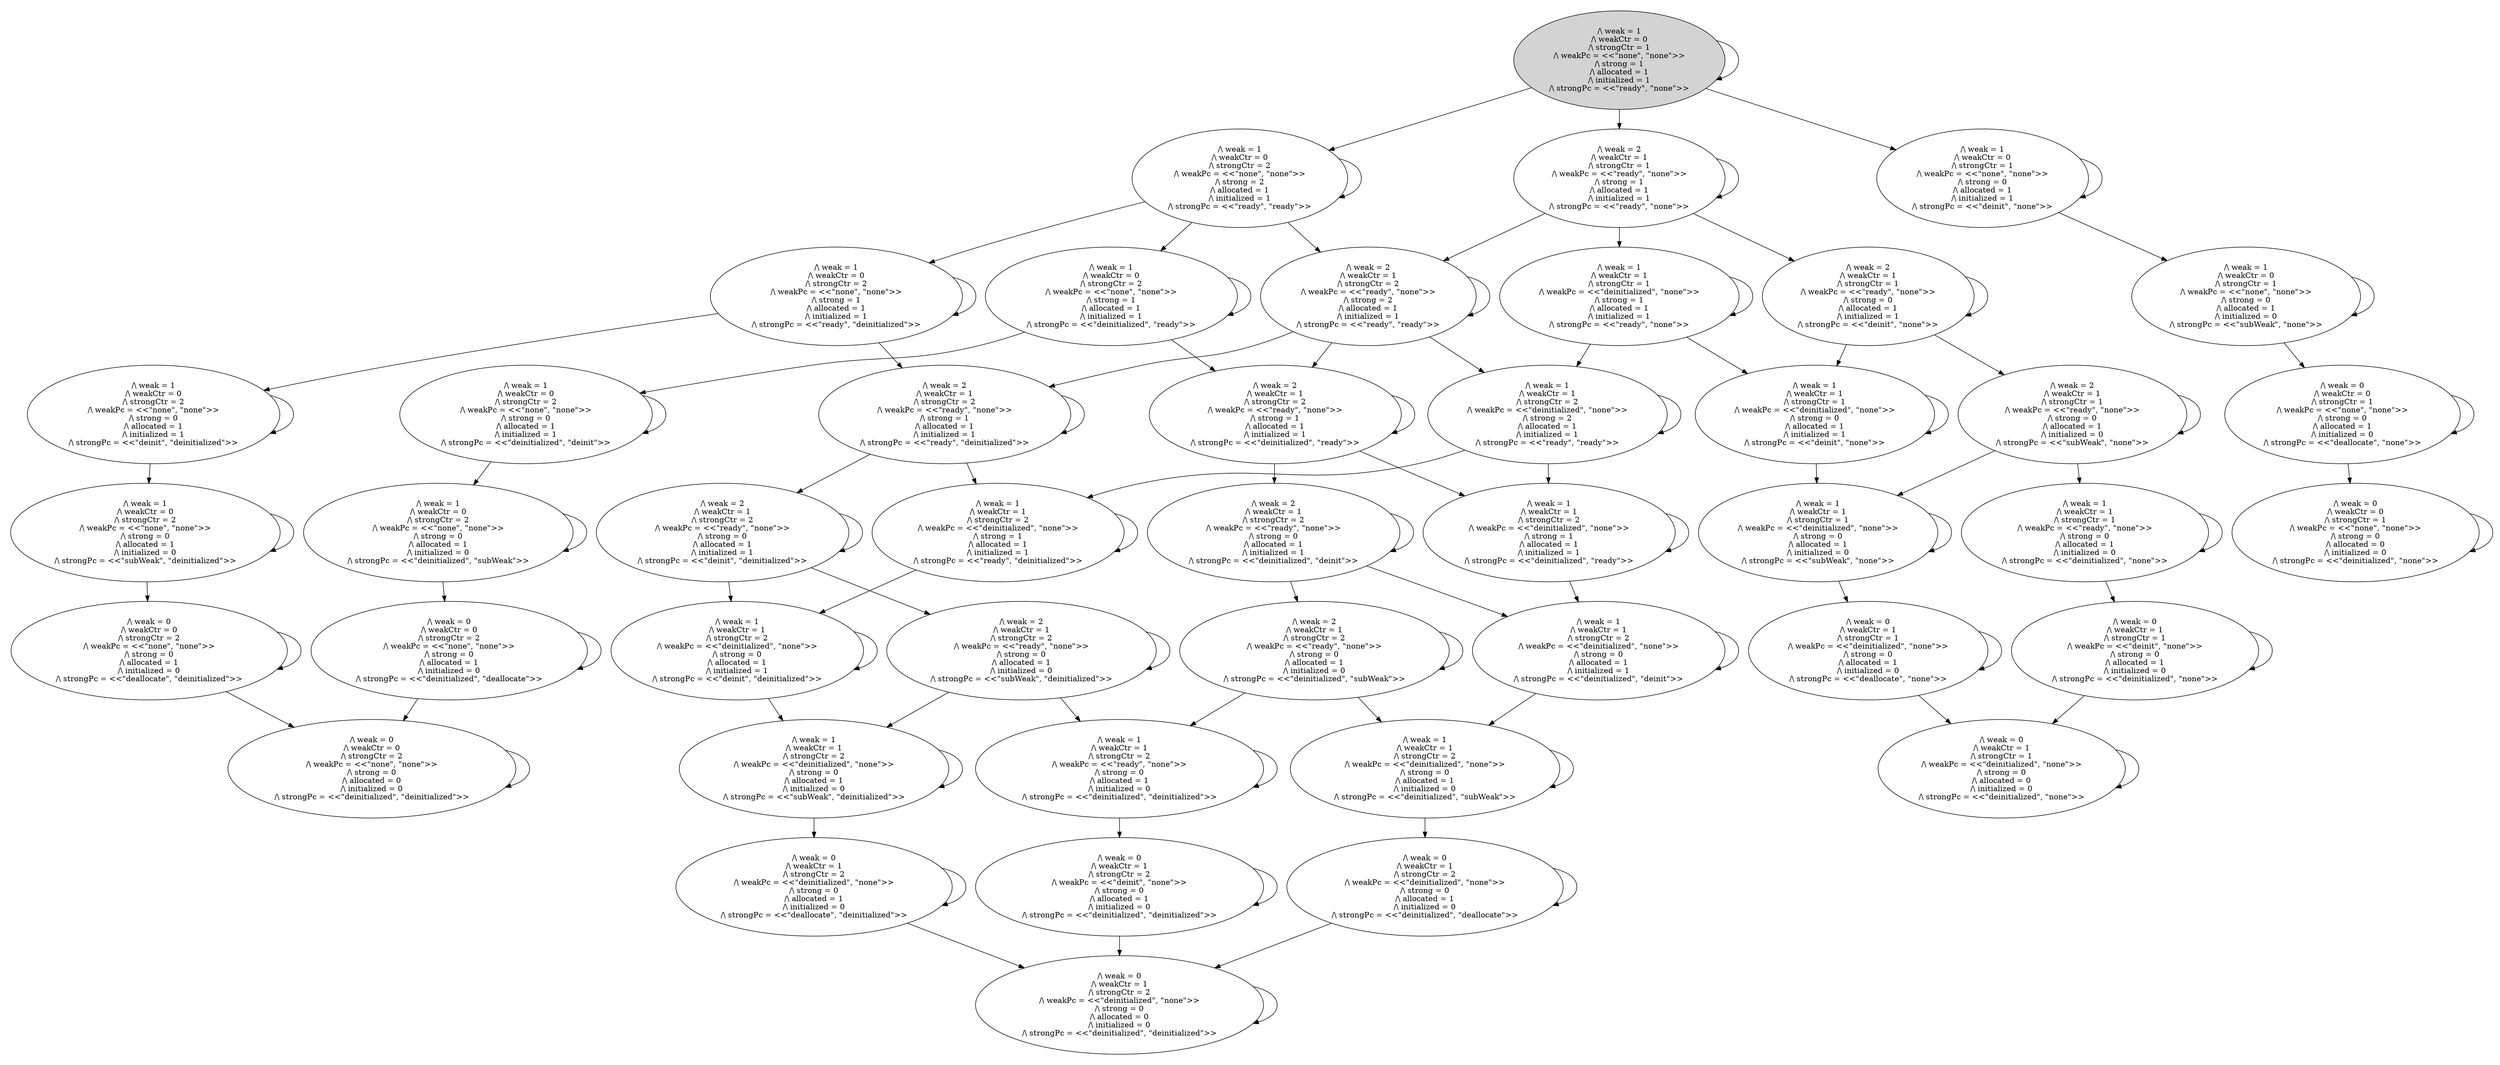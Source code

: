 strict digraph DiskGraph {
nodesep=0.35;
subgraph cluster_graph {
color="white";
4905498895805895578 [label="/\\ weak = 1\n/\\ weakCtr = 0\n/\\ strongCtr = 1\n/\\ weakPc = <<\"none\", \"none\">>\n/\\ strong = 1\n/\\ allocated = 1\n/\\ initialized = 1\n/\\ strongPc = <<\"ready\", \"none\">>",style = filled]
4905498895805895578 -> -273026278877132037 [label="",color="black",fontcolor="black"];
-273026278877132037 [label="/\\ weak = 1\n/\\ weakCtr = 0\n/\\ strongCtr = 2\n/\\ weakPc = <<\"none\", \"none\">>\n/\\ strong = 2\n/\\ allocated = 1\n/\\ initialized = 1\n/\\ strongPc = <<\"ready\", \"ready\">>"];
4905498895805895578 -> -3031184515581656904 [label="",color="black",fontcolor="black"];
-3031184515581656904 [label="/\\ weak = 2\n/\\ weakCtr = 1\n/\\ strongCtr = 1\n/\\ weakPc = <<\"ready\", \"none\">>\n/\\ strong = 1\n/\\ allocated = 1\n/\\ initialized = 1\n/\\ strongPc = <<\"ready\", \"none\">>"];
4905498895805895578 -> -5971332775096822237 [label="",color="black",fontcolor="black"];
-5971332775096822237 [label="/\\ weak = 1\n/\\ weakCtr = 0\n/\\ strongCtr = 1\n/\\ weakPc = <<\"none\", \"none\">>\n/\\ strong = 0\n/\\ allocated = 1\n/\\ initialized = 1\n/\\ strongPc = <<\"deinit\", \"none\">>"];
4905498895805895578 -> 4905498895805895578 [label="",color="black",fontcolor="black"];
-273026278877132037 -> 5800879293985666945 [label="",color="black",fontcolor="black"];
5800879293985666945 [label="/\\ weak = 2\n/\\ weakCtr = 1\n/\\ strongCtr = 2\n/\\ weakPc = <<\"ready\", \"none\">>\n/\\ strong = 2\n/\\ allocated = 1\n/\\ initialized = 1\n/\\ strongPc = <<\"ready\", \"ready\">>"];
-273026278877132037 -> 5800879293985666945 [label="",color="black",fontcolor="black"];
-273026278877132037 -> 7454529592892911997 [label="",color="black",fontcolor="black"];
7454529592892911997 [label="/\\ weak = 1\n/\\ weakCtr = 0\n/\\ strongCtr = 2\n/\\ weakPc = <<\"none\", \"none\">>\n/\\ strong = 1\n/\\ allocated = 1\n/\\ initialized = 1\n/\\ strongPc = <<\"deinitialized\", \"ready\">>"];
-273026278877132037 -> 3254367520967693926 [label="",color="black",fontcolor="black"];
3254367520967693926 [label="/\\ weak = 1\n/\\ weakCtr = 0\n/\\ strongCtr = 2\n/\\ weakPc = <<\"none\", \"none\">>\n/\\ strong = 1\n/\\ allocated = 1\n/\\ initialized = 1\n/\\ strongPc = <<\"ready\", \"deinitialized\">>"];
-273026278877132037 -> -273026278877132037 [label="",color="black",fontcolor="black"];
-3031184515581656904 -> 5800879293985666945 [label="",color="black",fontcolor="black"];
-3031184515581656904 -> 5800879293985666945 [label="",color="black",fontcolor="black"];
-3031184515581656904 -> 3108548632634025533 [label="",color="black",fontcolor="black"];
3108548632634025533 [label="/\\ weak = 2\n/\\ weakCtr = 1\n/\\ strongCtr = 1\n/\\ weakPc = <<\"ready\", \"none\">>\n/\\ strong = 0\n/\\ allocated = 1\n/\\ initialized = 1\n/\\ strongPc = <<\"deinit\", \"none\">>"];
-3031184515581656904 -> -1898239039626667181 [label="",color="black",fontcolor="black"];
-1898239039626667181 [label="/\\ weak = 1\n/\\ weakCtr = 1\n/\\ strongCtr = 1\n/\\ weakPc = <<\"deinitialized\", \"none\">>\n/\\ strong = 1\n/\\ allocated = 1\n/\\ initialized = 1\n/\\ strongPc = <<\"ready\", \"none\">>"];
-3031184515581656904 -> -3031184515581656904 [label="",color="black",fontcolor="black"];
-5971332775096822237 -> 6063713797478132799 [label="",color="black",fontcolor="black"];
6063713797478132799 [label="/\\ weak = 1\n/\\ weakCtr = 0\n/\\ strongCtr = 1\n/\\ weakPc = <<\"none\", \"none\">>\n/\\ strong = 0\n/\\ allocated = 1\n/\\ initialized = 0\n/\\ strongPc = <<\"subWeak\", \"none\">>"];
-5971332775096822237 -> -5971332775096822237 [label="",color="black",fontcolor="black"];
5800879293985666945 -> 3849659067357206696 [label="",color="black",fontcolor="black"];
3849659067357206696 [label="/\\ weak = 2\n/\\ weakCtr = 1\n/\\ strongCtr = 2\n/\\ weakPc = <<\"ready\", \"none\">>\n/\\ strong = 1\n/\\ allocated = 1\n/\\ initialized = 1\n/\\ strongPc = <<\"deinitialized\", \"ready\">>"];
5800879293985666945 -> 9166696238302494643 [label="",color="black",fontcolor="black"];
9166696238302494643 [label="/\\ weak = 2\n/\\ weakCtr = 1\n/\\ strongCtr = 2\n/\\ weakPc = <<\"ready\", \"none\">>\n/\\ strong = 1\n/\\ allocated = 1\n/\\ initialized = 1\n/\\ strongPc = <<\"ready\", \"deinitialized\">>"];
5800879293985666945 -> -5071218002237177803 [label="",color="black",fontcolor="black"];
-5071218002237177803 [label="/\\ weak = 1\n/\\ weakCtr = 1\n/\\ strongCtr = 2\n/\\ weakPc = <<\"deinitialized\", \"none\">>\n/\\ strong = 2\n/\\ allocated = 1\n/\\ initialized = 1\n/\\ strongPc = <<\"ready\", \"ready\">>"];
5800879293985666945 -> 5800879293985666945 [label="",color="black",fontcolor="black"];
7454529592892911997 -> 3849659067357206696 [label="",color="black",fontcolor="black"];
7454529592892911997 -> -2414025830462990233 [label="",color="black",fontcolor="black"];
-2414025830462990233 [label="/\\ weak = 1\n/\\ weakCtr = 0\n/\\ strongCtr = 2\n/\\ weakPc = <<\"none\", \"none\">>\n/\\ strong = 0\n/\\ allocated = 1\n/\\ initialized = 1\n/\\ strongPc = <<\"deinitialized\", \"deinit\">>"];
7454529592892911997 -> 7454529592892911997 [label="",color="black",fontcolor="black"];
3254367520967693926 -> 9166696238302494643 [label="",color="black",fontcolor="black"];
3254367520967693926 -> -1953074771848715221 [label="",color="black",fontcolor="black"];
-1953074771848715221 [label="/\\ weak = 1\n/\\ weakCtr = 0\n/\\ strongCtr = 2\n/\\ weakPc = <<\"none\", \"none\">>\n/\\ strong = 0\n/\\ allocated = 1\n/\\ initialized = 1\n/\\ strongPc = <<\"deinit\", \"deinitialized\">>"];
3254367520967693926 -> 3254367520967693926 [label="",color="black",fontcolor="black"];
3108548632634025533 -> -1466031560908671395 [label="",color="black",fontcolor="black"];
-1466031560908671395 [label="/\\ weak = 2\n/\\ weakCtr = 1\n/\\ strongCtr = 1\n/\\ weakPc = <<\"ready\", \"none\">>\n/\\ strong = 0\n/\\ allocated = 1\n/\\ initialized = 0\n/\\ strongPc = <<\"subWeak\", \"none\">>"];
3108548632634025533 -> 5131956860996162927 [label="",color="black",fontcolor="black"];
5131956860996162927 [label="/\\ weak = 1\n/\\ weakCtr = 1\n/\\ strongCtr = 1\n/\\ weakPc = <<\"deinitialized\", \"none\">>\n/\\ strong = 0\n/\\ allocated = 1\n/\\ initialized = 1\n/\\ strongPc = <<\"deinit\", \"none\">>"];
3108548632634025533 -> 3108548632634025533 [label="",color="black",fontcolor="black"];
-1898239039626667181 -> -5071218002237177803 [label="",color="black",fontcolor="black"];
-1898239039626667181 -> 5131956860996162927 [label="",color="black",fontcolor="black"];
-1898239039626667181 -> -1898239039626667181 [label="",color="black",fontcolor="black"];
6063713797478132799 -> -4374469029630584283 [label="",color="black",fontcolor="black"];
-4374469029630584283 [label="/\\ weak = 0\n/\\ weakCtr = 0\n/\\ strongCtr = 1\n/\\ weakPc = <<\"none\", \"none\">>\n/\\ strong = 0\n/\\ allocated = 1\n/\\ initialized = 0\n/\\ strongPc = <<\"deallocate\", \"none\">>"];
6063713797478132799 -> 6063713797478132799 [label="",color="black",fontcolor="black"];
3849659067357206696 -> -2893053635801815639 [label="",color="black",fontcolor="black"];
-2893053635801815639 [label="/\\ weak = 2\n/\\ weakCtr = 1\n/\\ strongCtr = 2\n/\\ weakPc = <<\"ready\", \"none\">>\n/\\ strong = 0\n/\\ allocated = 1\n/\\ initialized = 1\n/\\ strongPc = <<\"deinitialized\", \"deinit\">>"];
3849659067357206696 -> -8780291770257448117 [label="",color="black",fontcolor="black"];
-8780291770257448117 [label="/\\ weak = 1\n/\\ weakCtr = 1\n/\\ strongCtr = 2\n/\\ weakPc = <<\"deinitialized\", \"none\">>\n/\\ strong = 1\n/\\ allocated = 1\n/\\ initialized = 1\n/\\ strongPc = <<\"deinitialized\", \"ready\">>"];
3849659067357206696 -> 3849659067357206696 [label="",color="black",fontcolor="black"];
9166696238302494643 -> -1350183167668151835 [label="",color="black",fontcolor="black"];
-1350183167668151835 [label="/\\ weak = 2\n/\\ weakCtr = 1\n/\\ strongCtr = 2\n/\\ weakPc = <<\"ready\", \"none\">>\n/\\ strong = 0\n/\\ allocated = 1\n/\\ initialized = 1\n/\\ strongPc = <<\"deinit\", \"deinitialized\">>"];
9166696238302494643 -> -3712028184706218928 [label="",color="black",fontcolor="black"];
-3712028184706218928 [label="/\\ weak = 1\n/\\ weakCtr = 1\n/\\ strongCtr = 2\n/\\ weakPc = <<\"deinitialized\", \"none\">>\n/\\ strong = 1\n/\\ allocated = 1\n/\\ initialized = 1\n/\\ strongPc = <<\"ready\", \"deinitialized\">>"];
9166696238302494643 -> 9166696238302494643 [label="",color="black",fontcolor="black"];
-5071218002237177803 -> -8780291770257448117 [label="",color="black",fontcolor="black"];
-5071218002237177803 -> -3712028184706218928 [label="",color="black",fontcolor="black"];
-5071218002237177803 -> -5071218002237177803 [label="",color="black",fontcolor="black"];
-2414025830462990233 -> -8667705875307796586 [label="",color="black",fontcolor="black"];
-8667705875307796586 [label="/\\ weak = 1\n/\\ weakCtr = 0\n/\\ strongCtr = 2\n/\\ weakPc = <<\"none\", \"none\">>\n/\\ strong = 0\n/\\ allocated = 1\n/\\ initialized = 0\n/\\ strongPc = <<\"deinitialized\", \"subWeak\">>"];
-2414025830462990233 -> -2414025830462990233 [label="",color="black",fontcolor="black"];
-1953074771848715221 -> 8943858807728016271 [label="",color="black",fontcolor="black"];
8943858807728016271 [label="/\\ weak = 1\n/\\ weakCtr = 0\n/\\ strongCtr = 2\n/\\ weakPc = <<\"none\", \"none\">>\n/\\ strong = 0\n/\\ allocated = 1\n/\\ initialized = 0\n/\\ strongPc = <<\"subWeak\", \"deinitialized\">>"];
-1953074771848715221 -> -1953074771848715221 [label="",color="black",fontcolor="black"];
-1466031560908671395 -> 5868422851549700531 [label="",color="black",fontcolor="black"];
5868422851549700531 [label="/\\ weak = 1\n/\\ weakCtr = 1\n/\\ strongCtr = 1\n/\\ weakPc = <<\"ready\", \"none\">>\n/\\ strong = 0\n/\\ allocated = 1\n/\\ initialized = 0\n/\\ strongPc = <<\"deinitialized\", \"none\">>"];
-1466031560908671395 -> 2938375600734493730 [label="",color="black",fontcolor="black"];
2938375600734493730 [label="/\\ weak = 1\n/\\ weakCtr = 1\n/\\ strongCtr = 1\n/\\ weakPc = <<\"deinitialized\", \"none\">>\n/\\ strong = 0\n/\\ allocated = 1\n/\\ initialized = 0\n/\\ strongPc = <<\"subWeak\", \"none\">>"];
-1466031560908671395 -> -1466031560908671395 [label="",color="black",fontcolor="black"];
5131956860996162927 -> 2938375600734493730 [label="",color="black",fontcolor="black"];
5131956860996162927 -> 5131956860996162927 [label="",color="black",fontcolor="black"];
-4374469029630584283 -> -4455919506838579777 [label="",color="black",fontcolor="black"];
-4455919506838579777 [label="/\\ weak = 0\n/\\ weakCtr = 0\n/\\ strongCtr = 1\n/\\ weakPc = <<\"none\", \"none\">>\n/\\ strong = 0\n/\\ allocated = 0\n/\\ initialized = 0\n/\\ strongPc = <<\"deinitialized\", \"none\">>"];
-4374469029630584283 -> -4374469029630584283 [label="",color="black",fontcolor="black"];
-2893053635801815639 -> 302434677218889337 [label="",color="black",fontcolor="black"];
302434677218889337 [label="/\\ weak = 2\n/\\ weakCtr = 1\n/\\ strongCtr = 2\n/\\ weakPc = <<\"ready\", \"none\">>\n/\\ strong = 0\n/\\ allocated = 1\n/\\ initialized = 0\n/\\ strongPc = <<\"deinitialized\", \"subWeak\">>"];
-2893053635801815639 -> -8216974816931157660 [label="",color="black",fontcolor="black"];
-8216974816931157660 [label="/\\ weak = 1\n/\\ weakCtr = 1\n/\\ strongCtr = 2\n/\\ weakPc = <<\"deinitialized\", \"none\">>\n/\\ strong = 0\n/\\ allocated = 1\n/\\ initialized = 1\n/\\ strongPc = <<\"deinitialized\", \"deinit\">>"];
-2893053635801815639 -> -2893053635801815639 [label="",color="black",fontcolor="black"];
-8780291770257448117 -> -8216974816931157660 [label="",color="black",fontcolor="black"];
-8780291770257448117 -> -8780291770257448117 [label="",color="black",fontcolor="black"];
-1350183167668151835 -> -28550054483418528 [label="",color="black",fontcolor="black"];
-28550054483418528 [label="/\\ weak = 2\n/\\ weakCtr = 1\n/\\ strongCtr = 2\n/\\ weakPc = <<\"ready\", \"none\">>\n/\\ strong = 0\n/\\ allocated = 1\n/\\ initialized = 0\n/\\ strongPc = <<\"subWeak\", \"deinitialized\">>"];
-1350183167668151835 -> -5229364800371288792 [label="",color="black",fontcolor="black"];
-5229364800371288792 [label="/\\ weak = 1\n/\\ weakCtr = 1\n/\\ strongCtr = 2\n/\\ weakPc = <<\"deinitialized\", \"none\">>\n/\\ strong = 0\n/\\ allocated = 1\n/\\ initialized = 1\n/\\ strongPc = <<\"deinit\", \"deinitialized\">>"];
-1350183167668151835 -> -1350183167668151835 [label="",color="black",fontcolor="black"];
-3712028184706218928 -> -5229364800371288792 [label="",color="black",fontcolor="black"];
-3712028184706218928 -> -3712028184706218928 [label="",color="black",fontcolor="black"];
-8667705875307796586 -> -8781831974166961398 [label="",color="black",fontcolor="black"];
-8781831974166961398 [label="/\\ weak = 0\n/\\ weakCtr = 0\n/\\ strongCtr = 2\n/\\ weakPc = <<\"none\", \"none\">>\n/\\ strong = 0\n/\\ allocated = 1\n/\\ initialized = 0\n/\\ strongPc = <<\"deinitialized\", \"deallocate\">>"];
-8667705875307796586 -> -8667705875307796586 [label="",color="black",fontcolor="black"];
8943858807728016271 -> 4430434744209001589 [label="",color="black",fontcolor="black"];
4430434744209001589 [label="/\\ weak = 0\n/\\ weakCtr = 0\n/\\ strongCtr = 2\n/\\ weakPc = <<\"none\", \"none\">>\n/\\ strong = 0\n/\\ allocated = 1\n/\\ initialized = 0\n/\\ strongPc = <<\"deallocate\", \"deinitialized\">>"];
8943858807728016271 -> 8943858807728016271 [label="",color="black",fontcolor="black"];
5868422851549700531 -> 3785301077969082574 [label="",color="black",fontcolor="black"];
3785301077969082574 [label="/\\ weak = 0\n/\\ weakCtr = 1\n/\\ strongCtr = 1\n/\\ weakPc = <<\"deinit\", \"none\">>\n/\\ strong = 0\n/\\ allocated = 1\n/\\ initialized = 0\n/\\ strongPc = <<\"deinitialized\", \"none\">>"];
5868422851549700531 -> 5868422851549700531 [label="",color="black",fontcolor="black"];
2938375600734493730 -> 7360148990988103322 [label="",color="black",fontcolor="black"];
7360148990988103322 [label="/\\ weak = 0\n/\\ weakCtr = 1\n/\\ strongCtr = 1\n/\\ weakPc = <<\"deinitialized\", \"none\">>\n/\\ strong = 0\n/\\ allocated = 1\n/\\ initialized = 0\n/\\ strongPc = <<\"deallocate\", \"none\">>"];
2938375600734493730 -> 2938375600734493730 [label="",color="black",fontcolor="black"];
-4455919506838579777 -> -4455919506838579777 [label="",color="black",fontcolor="black"];
302434677218889337 -> -3494739714942548911 [label="",color="black",fontcolor="black"];
-3494739714942548911 [label="/\\ weak = 1\n/\\ weakCtr = 1\n/\\ strongCtr = 2\n/\\ weakPc = <<\"ready\", \"none\">>\n/\\ strong = 0\n/\\ allocated = 1\n/\\ initialized = 0\n/\\ strongPc = <<\"deinitialized\", \"deinitialized\">>"];
302434677218889337 -> 6216743958598349971 [label="",color="black",fontcolor="black"];
6216743958598349971 [label="/\\ weak = 1\n/\\ weakCtr = 1\n/\\ strongCtr = 2\n/\\ weakPc = <<\"deinitialized\", \"none\">>\n/\\ strong = 0\n/\\ allocated = 1\n/\\ initialized = 0\n/\\ strongPc = <<\"deinitialized\", \"subWeak\">>"];
302434677218889337 -> 302434677218889337 [label="",color="black",fontcolor="black"];
-8216974816931157660 -> 6216743958598349971 [label="",color="black",fontcolor="black"];
-8216974816931157660 -> -8216974816931157660 [label="",color="black",fontcolor="black"];
-28550054483418528 -> -3494739714942548911 [label="",color="black",fontcolor="black"];
-28550054483418528 -> -5913603521867310966 [label="",color="black",fontcolor="black"];
-5913603521867310966 [label="/\\ weak = 1\n/\\ weakCtr = 1\n/\\ strongCtr = 2\n/\\ weakPc = <<\"deinitialized\", \"none\">>\n/\\ strong = 0\n/\\ allocated = 1\n/\\ initialized = 0\n/\\ strongPc = <<\"subWeak\", \"deinitialized\">>"];
-28550054483418528 -> -28550054483418528 [label="",color="black",fontcolor="black"];
-5229364800371288792 -> -5913603521867310966 [label="",color="black",fontcolor="black"];
-5229364800371288792 -> -5229364800371288792 [label="",color="black",fontcolor="black"];
-8781831974166961398 -> 8764458216882276530 [label="",color="black",fontcolor="black"];
8764458216882276530 [label="/\\ weak = 0\n/\\ weakCtr = 0\n/\\ strongCtr = 2\n/\\ weakPc = <<\"none\", \"none\">>\n/\\ strong = 0\n/\\ allocated = 0\n/\\ initialized = 0\n/\\ strongPc = <<\"deinitialized\", \"deinitialized\">>"];
-8781831974166961398 -> -8781831974166961398 [label="",color="black",fontcolor="black"];
4430434744209001589 -> 8764458216882276530 [label="",color="black",fontcolor="black"];
4430434744209001589 -> 4430434744209001589 [label="",color="black",fontcolor="black"];
3785301077969082574 -> 7550095174523843792 [label="",color="black",fontcolor="black"];
7550095174523843792 [label="/\\ weak = 0\n/\\ weakCtr = 1\n/\\ strongCtr = 1\n/\\ weakPc = <<\"deinitialized\", \"none\">>\n/\\ strong = 0\n/\\ allocated = 0\n/\\ initialized = 0\n/\\ strongPc = <<\"deinitialized\", \"none\">>"];
3785301077969082574 -> 3785301077969082574 [label="",color="black",fontcolor="black"];
7360148990988103322 -> 7550095174523843792 [label="",color="black",fontcolor="black"];
7360148990988103322 -> 7360148990988103322 [label="",color="black",fontcolor="black"];
-3494739714942548911 -> 7204350528029332740 [label="",color="black",fontcolor="black"];
7204350528029332740 [label="/\\ weak = 0\n/\\ weakCtr = 1\n/\\ strongCtr = 2\n/\\ weakPc = <<\"deinit\", \"none\">>\n/\\ strong = 0\n/\\ allocated = 1\n/\\ initialized = 0\n/\\ strongPc = <<\"deinitialized\", \"deinitialized\">>"];
-3494739714942548911 -> -3494739714942548911 [label="",color="black",fontcolor="black"];
6216743958598349971 -> 1378767188740925823 [label="",color="black",fontcolor="black"];
1378767188740925823 [label="/\\ weak = 0\n/\\ weakCtr = 1\n/\\ strongCtr = 2\n/\\ weakPc = <<\"deinitialized\", \"none\">>\n/\\ strong = 0\n/\\ allocated = 1\n/\\ initialized = 0\n/\\ strongPc = <<\"deinitialized\", \"deallocate\">>"];
6216743958598349971 -> 6216743958598349971 [label="",color="black",fontcolor="black"];
-5913603521867310966 -> -6305347608543902208 [label="",color="black",fontcolor="black"];
-6305347608543902208 [label="/\\ weak = 0\n/\\ weakCtr = 1\n/\\ strongCtr = 2\n/\\ weakPc = <<\"deinitialized\", \"none\">>\n/\\ strong = 0\n/\\ allocated = 1\n/\\ initialized = 0\n/\\ strongPc = <<\"deallocate\", \"deinitialized\">>"];
-5913603521867310966 -> -5913603521867310966 [label="",color="black",fontcolor="black"];
8764458216882276530 -> 8764458216882276530 [label="",color="black",fontcolor="black"];
7550095174523843792 -> 7550095174523843792 [label="",color="black",fontcolor="black"];
7204350528029332740 -> -2141272830683933054 [label="",color="black",fontcolor="black"];
-2141272830683933054 [label="/\\ weak = 0\n/\\ weakCtr = 1\n/\\ strongCtr = 2\n/\\ weakPc = <<\"deinitialized\", \"none\">>\n/\\ strong = 0\n/\\ allocated = 0\n/\\ initialized = 0\n/\\ strongPc = <<\"deinitialized\", \"deinitialized\">>"];
7204350528029332740 -> 7204350528029332740 [label="",color="black",fontcolor="black"];
1378767188740925823 -> -2141272830683933054 [label="",color="black",fontcolor="black"];
1378767188740925823 -> 1378767188740925823 [label="",color="black",fontcolor="black"];
-6305347608543902208 -> -2141272830683933054 [label="",color="black",fontcolor="black"];
-6305347608543902208 -> -6305347608543902208 [label="",color="black",fontcolor="black"];
-2141272830683933054 -> -2141272830683933054 [label="",color="black",fontcolor="black"];
{rank = same; 4905498895805895578;}
{rank = same; -273026278877132037;-5971332775096822237;-3031184515581656904;}
{rank = same; 7454529592892911997;3108548632634025533;3254367520967693926;5800879293985666945;6063713797478132799;-1898239039626667181;}
{rank = same; 9166696238302494643;3849659067357206696;-5071218002237177803;-2414025830462990233;-1953074771848715221;5131956860996162927;-1466031560908671395;-4374469029630584283;}
{rank = same; -4455919506838579777;8943858807728016271;-8667705875307796586;5868422851549700531;-2893053635801815639;-1350183167668151835;2938375600734493730;-3712028184706218928;-8780291770257448117;}
{rank = same; 3785301077969082574;302434677218889337;4430434744209001589;7360148990988103322;-28550054483418528;-5229364800371288792;-8781831974166961398;-8216974816931157660;}
{rank = same; -5913603521867310966;-3494739714942548911;8764458216882276530;7550095174523843792;6216743958598349971;}
{rank = same; 1378767188740925823;7204350528029332740;-6305347608543902208;}
{rank = same; -2141272830683933054;}
}
}